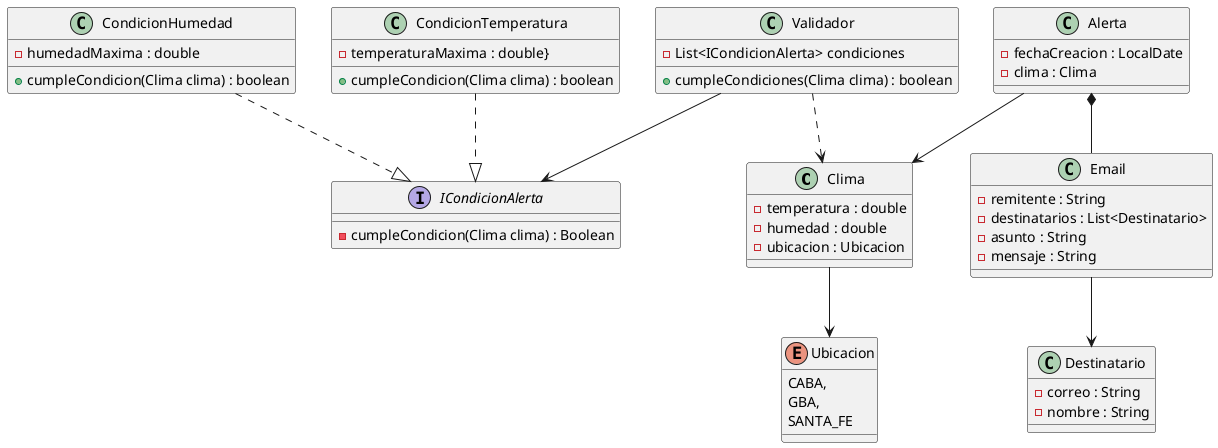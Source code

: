 @startuml
class Clima {
    - temperatura : double
    - humedad : double
    - ubicacion : Ubicacion
}

class Validador {
    - List<ICondicionAlerta> condiciones
    + cumpleCondiciones(Clima clima) : boolean
}

interface ICondicionAlerta{
    -cumpleCondicion(Clima clima) : Boolean
}

class CondicionHumedad{
    - humedadMaxima : double
    + cumpleCondicion(Clima clima) : boolean
}

class CondicionTemperatura {
    - temperaturaMaxima : double}
    + cumpleCondicion(Clima clima) : boolean
}

enum Ubicacion {
    CABA,
    GBA,
    SANTA_FE
}

class Email{
    - remitente : String
    - destinatarios : List<Destinatario>
    - asunto : String
    - mensaje : String
}

class Destinatario{
    - correo : String
    - nombre : String
}

class Alerta{
    - fechaCreacion : LocalDate
    - clima : Clima
}

Validador ..> Clima
Validador --> ICondicionAlerta
CondicionTemperatura ..|> ICondicionAlerta
CondicionHumedad     ..|> ICondicionAlerta
Clima --> Ubicacion
Alerta --> Clima
Alerta *-- Email
Email --> Destinatario
@enduml